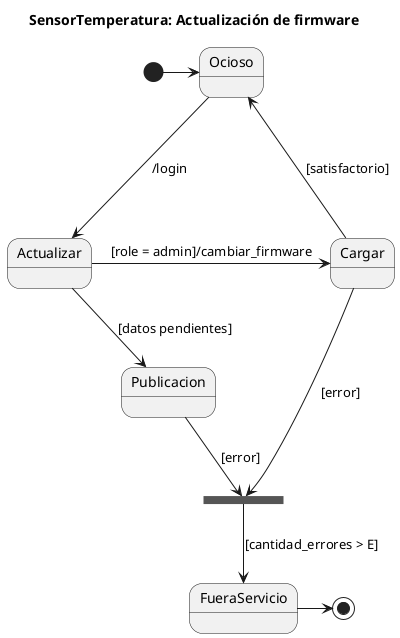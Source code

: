 @startuml

title SensorTemperatura: Actualización de firmware

[*] -> Ocioso
Ocioso ---> Actualizar: /login
Actualizar --> Publicacion: [datos pendientes]
Actualizar -> Cargar: [role = admin]/cambiar_firmware 
Cargar -> Ocioso: [satisfactorio]

state join_error <<join>>
Publicacion --> join_error: [error]
Cargar ---> join_error: [error]
join_error --> FueraServicio: [cantidad_errores > E]
FueraServicio -> [*]

@enduml
